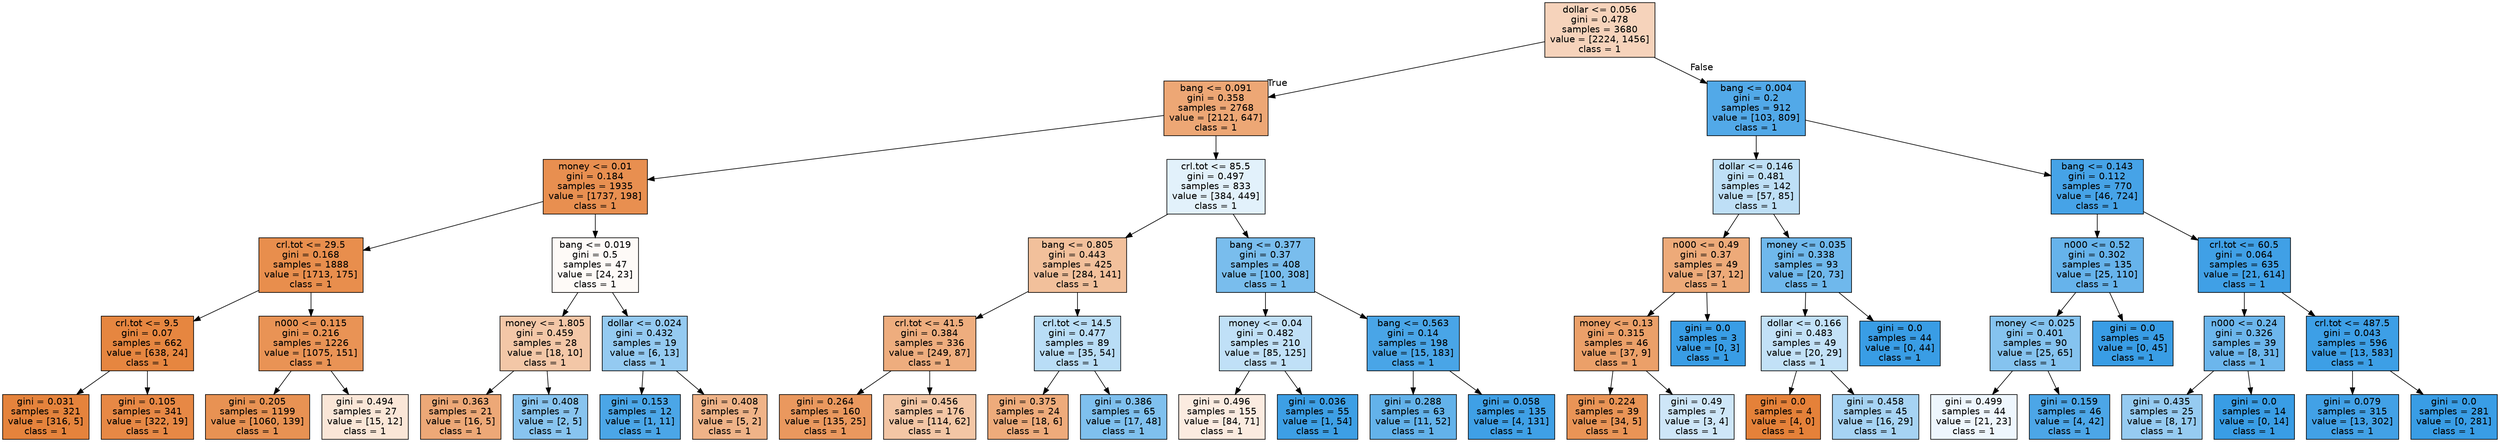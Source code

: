 digraph Tree {
node [shape=box, style="filled", color="black", fontname="helvetica"] ;
edge [fontname="helvetica"] ;
0 [label="dollar <= 0.056\ngini = 0.478\nsamples = 3680\nvalue = [2224, 1456]\nclass = 1", fillcolor="#f6d3bb"] ;
1 [label="bang <= 0.091\ngini = 0.358\nsamples = 2768\nvalue = [2121, 647]\nclass = 1", fillcolor="#eda775"] ;
0 -> 1 [labeldistance=2.5, labelangle=45, headlabel="True"] ;
2 [label="money <= 0.01\ngini = 0.184\nsamples = 1935\nvalue = [1737, 198]\nclass = 1", fillcolor="#e88f50"] ;
1 -> 2 ;
3 [label="crl.tot <= 29.5\ngini = 0.168\nsamples = 1888\nvalue = [1713, 175]\nclass = 1", fillcolor="#e88e4d"] ;
2 -> 3 ;
4 [label="crl.tot <= 9.5\ngini = 0.07\nsamples = 662\nvalue = [638, 24]\nclass = 1", fillcolor="#e68640"] ;
3 -> 4 ;
5 [label="gini = 0.031\nsamples = 321\nvalue = [316, 5]\nclass = 1", fillcolor="#e5833c"] ;
4 -> 5 ;
6 [label="gini = 0.105\nsamples = 341\nvalue = [322, 19]\nclass = 1", fillcolor="#e78845"] ;
4 -> 6 ;
7 [label="n000 <= 0.115\ngini = 0.216\nsamples = 1226\nvalue = [1075, 151]\nclass = 1", fillcolor="#e99355"] ;
3 -> 7 ;
8 [label="gini = 0.205\nsamples = 1199\nvalue = [1060, 139]\nclass = 1", fillcolor="#e89253"] ;
7 -> 8 ;
9 [label="gini = 0.494\nsamples = 27\nvalue = [15, 12]\nclass = 1", fillcolor="#fae6d7"] ;
7 -> 9 ;
10 [label="bang <= 0.019\ngini = 0.5\nsamples = 47\nvalue = [24, 23]\nclass = 1", fillcolor="#fefaf7"] ;
2 -> 10 ;
11 [label="money <= 1.805\ngini = 0.459\nsamples = 28\nvalue = [18, 10]\nclass = 1", fillcolor="#f3c7a7"] ;
10 -> 11 ;
12 [label="gini = 0.363\nsamples = 21\nvalue = [16, 5]\nclass = 1", fillcolor="#eda877"] ;
11 -> 12 ;
13 [label="gini = 0.408\nsamples = 7\nvalue = [2, 5]\nclass = 1", fillcolor="#88c4ef"] ;
11 -> 13 ;
14 [label="dollar <= 0.024\ngini = 0.432\nsamples = 19\nvalue = [6, 13]\nclass = 1", fillcolor="#94caf1"] ;
10 -> 14 ;
15 [label="gini = 0.153\nsamples = 12\nvalue = [1, 11]\nclass = 1", fillcolor="#4ba6e7"] ;
14 -> 15 ;
16 [label="gini = 0.408\nsamples = 7\nvalue = [5, 2]\nclass = 1", fillcolor="#efb388"] ;
14 -> 16 ;
17 [label="crl.tot <= 85.5\ngini = 0.497\nsamples = 833\nvalue = [384, 449]\nclass = 1", fillcolor="#e2f1fb"] ;
1 -> 17 ;
18 [label="bang <= 0.805\ngini = 0.443\nsamples = 425\nvalue = [284, 141]\nclass = 1", fillcolor="#f2c09b"] ;
17 -> 18 ;
19 [label="crl.tot <= 41.5\ngini = 0.384\nsamples = 336\nvalue = [249, 87]\nclass = 1", fillcolor="#eead7e"] ;
18 -> 19 ;
20 [label="gini = 0.264\nsamples = 160\nvalue = [135, 25]\nclass = 1", fillcolor="#ea985e"] ;
19 -> 20 ;
21 [label="gini = 0.456\nsamples = 176\nvalue = [114, 62]\nclass = 1", fillcolor="#f3c6a5"] ;
19 -> 21 ;
22 [label="crl.tot <= 14.5\ngini = 0.477\nsamples = 89\nvalue = [35, 54]\nclass = 1", fillcolor="#b9ddf6"] ;
18 -> 22 ;
23 [label="gini = 0.375\nsamples = 24\nvalue = [18, 6]\nclass = 1", fillcolor="#eeab7b"] ;
22 -> 23 ;
24 [label="gini = 0.386\nsamples = 65\nvalue = [17, 48]\nclass = 1", fillcolor="#7fc0ee"] ;
22 -> 24 ;
25 [label="bang <= 0.377\ngini = 0.37\nsamples = 408\nvalue = [100, 308]\nclass = 1", fillcolor="#79bded"] ;
17 -> 25 ;
26 [label="money <= 0.04\ngini = 0.482\nsamples = 210\nvalue = [85, 125]\nclass = 1", fillcolor="#c0e0f7"] ;
25 -> 26 ;
27 [label="gini = 0.496\nsamples = 155\nvalue = [84, 71]\nclass = 1", fillcolor="#fbebe0"] ;
26 -> 27 ;
28 [label="gini = 0.036\nsamples = 55\nvalue = [1, 54]\nclass = 1", fillcolor="#3d9fe5"] ;
26 -> 28 ;
29 [label="bang <= 0.563\ngini = 0.14\nsamples = 198\nvalue = [15, 183]\nclass = 1", fillcolor="#49a5e7"] ;
25 -> 29 ;
30 [label="gini = 0.288\nsamples = 63\nvalue = [11, 52]\nclass = 1", fillcolor="#63b2ea"] ;
29 -> 30 ;
31 [label="gini = 0.058\nsamples = 135\nvalue = [4, 131]\nclass = 1", fillcolor="#3fa0e6"] ;
29 -> 31 ;
32 [label="bang <= 0.004\ngini = 0.2\nsamples = 912\nvalue = [103, 809]\nclass = 1", fillcolor="#52a9e8"] ;
0 -> 32 [labeldistance=2.5, labelangle=-45, headlabel="False"] ;
33 [label="dollar <= 0.146\ngini = 0.481\nsamples = 142\nvalue = [57, 85]\nclass = 1", fillcolor="#bedff6"] ;
32 -> 33 ;
34 [label="n000 <= 0.49\ngini = 0.37\nsamples = 49\nvalue = [37, 12]\nclass = 1", fillcolor="#edaa79"] ;
33 -> 34 ;
35 [label="money <= 0.13\ngini = 0.315\nsamples = 46\nvalue = [37, 9]\nclass = 1", fillcolor="#eba069"] ;
34 -> 35 ;
36 [label="gini = 0.224\nsamples = 39\nvalue = [34, 5]\nclass = 1", fillcolor="#e99456"] ;
35 -> 36 ;
37 [label="gini = 0.49\nsamples = 7\nvalue = [3, 4]\nclass = 1", fillcolor="#cee6f8"] ;
35 -> 37 ;
38 [label="gini = 0.0\nsamples = 3\nvalue = [0, 3]\nclass = 1", fillcolor="#399de5"] ;
34 -> 38 ;
39 [label="money <= 0.035\ngini = 0.338\nsamples = 93\nvalue = [20, 73]\nclass = 1", fillcolor="#6fb8ec"] ;
33 -> 39 ;
40 [label="dollar <= 0.166\ngini = 0.483\nsamples = 49\nvalue = [20, 29]\nclass = 1", fillcolor="#c2e1f7"] ;
39 -> 40 ;
41 [label="gini = 0.0\nsamples = 4\nvalue = [4, 0]\nclass = 1", fillcolor="#e58139"] ;
40 -> 41 ;
42 [label="gini = 0.458\nsamples = 45\nvalue = [16, 29]\nclass = 1", fillcolor="#a6d3f3"] ;
40 -> 42 ;
43 [label="gini = 0.0\nsamples = 44\nvalue = [0, 44]\nclass = 1", fillcolor="#399de5"] ;
39 -> 43 ;
44 [label="bang <= 0.143\ngini = 0.112\nsamples = 770\nvalue = [46, 724]\nclass = 1", fillcolor="#46a3e7"] ;
32 -> 44 ;
45 [label="n000 <= 0.52\ngini = 0.302\nsamples = 135\nvalue = [25, 110]\nclass = 1", fillcolor="#66b3eb"] ;
44 -> 45 ;
46 [label="money <= 0.025\ngini = 0.401\nsamples = 90\nvalue = [25, 65]\nclass = 1", fillcolor="#85c3ef"] ;
45 -> 46 ;
47 [label="gini = 0.499\nsamples = 44\nvalue = [21, 23]\nclass = 1", fillcolor="#eef6fd"] ;
46 -> 47 ;
48 [label="gini = 0.159\nsamples = 46\nvalue = [4, 42]\nclass = 1", fillcolor="#4ca6e7"] ;
46 -> 48 ;
49 [label="gini = 0.0\nsamples = 45\nvalue = [0, 45]\nclass = 1", fillcolor="#399de5"] ;
45 -> 49 ;
50 [label="crl.tot <= 60.5\ngini = 0.064\nsamples = 635\nvalue = [21, 614]\nclass = 1", fillcolor="#40a0e6"] ;
44 -> 50 ;
51 [label="n000 <= 0.24\ngini = 0.326\nsamples = 39\nvalue = [8, 31]\nclass = 1", fillcolor="#6cb6ec"] ;
50 -> 51 ;
52 [label="gini = 0.435\nsamples = 25\nvalue = [8, 17]\nclass = 1", fillcolor="#96cbf1"] ;
51 -> 52 ;
53 [label="gini = 0.0\nsamples = 14\nvalue = [0, 14]\nclass = 1", fillcolor="#399de5"] ;
51 -> 53 ;
54 [label="crl.tot <= 487.5\ngini = 0.043\nsamples = 596\nvalue = [13, 583]\nclass = 1", fillcolor="#3d9fe6"] ;
50 -> 54 ;
55 [label="gini = 0.079\nsamples = 315\nvalue = [13, 302]\nclass = 1", fillcolor="#42a1e6"] ;
54 -> 55 ;
56 [label="gini = 0.0\nsamples = 281\nvalue = [0, 281]\nclass = 1", fillcolor="#399de5"] ;
54 -> 56 ;
}